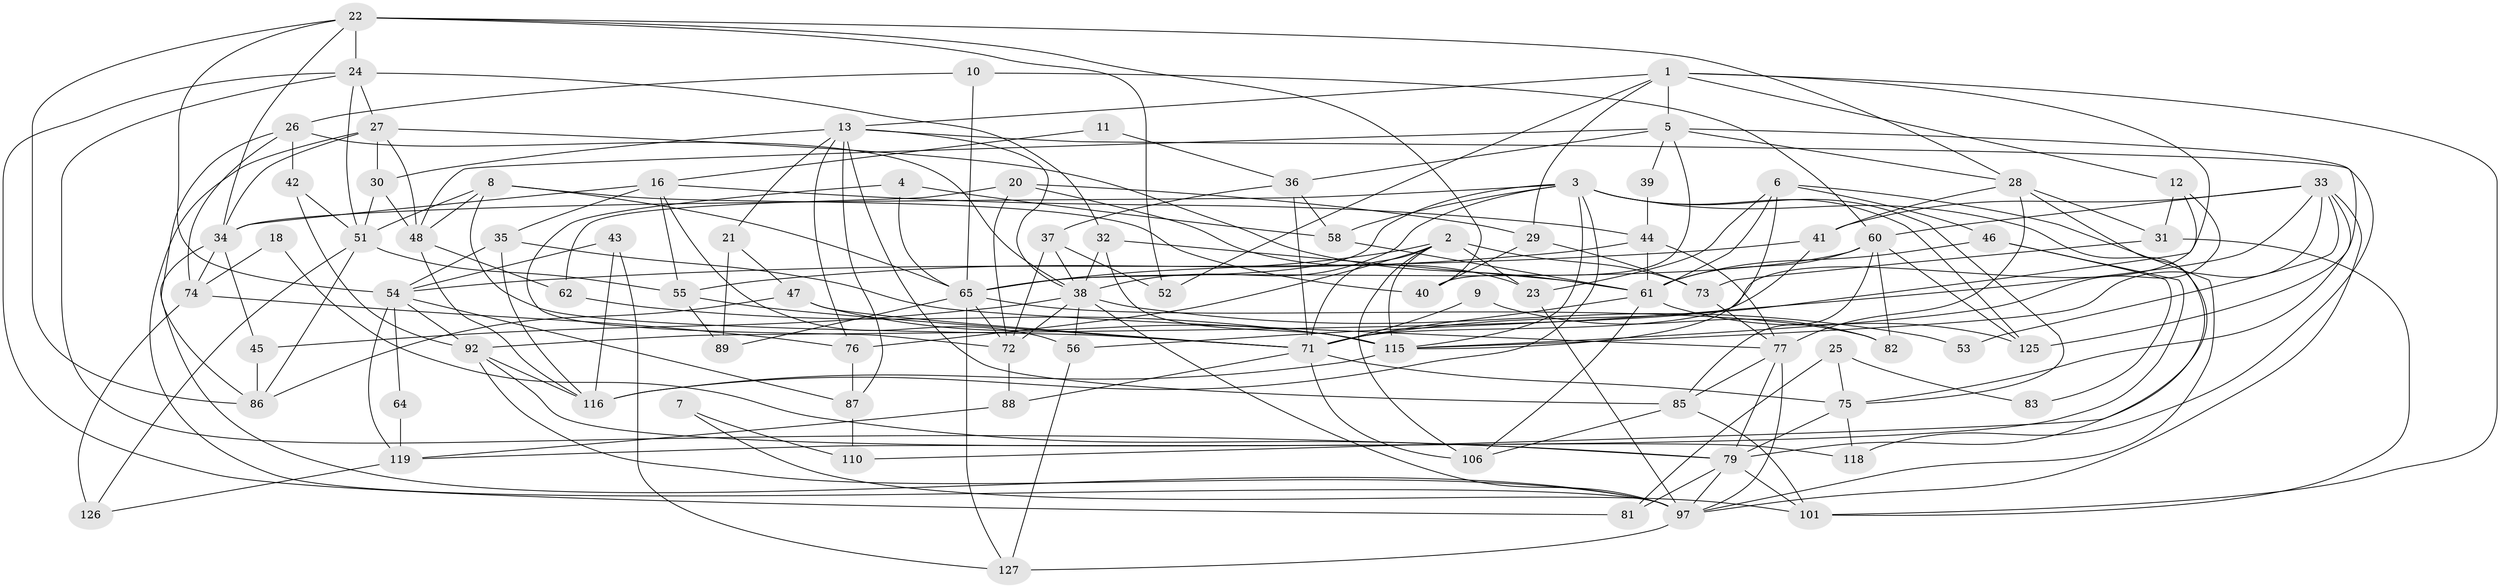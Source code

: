 // Generated by graph-tools (version 1.1) at 2025/52/02/27/25 19:52:07]
// undirected, 84 vertices, 207 edges
graph export_dot {
graph [start="1"]
  node [color=gray90,style=filled];
  1 [super="+14"];
  2 [super="+100"];
  3 [super="+66"];
  4;
  5 [super="+80"];
  6 [super="+15"];
  7;
  8 [super="+19"];
  9;
  10 [super="+17"];
  11;
  12;
  13 [super="+102"];
  16 [super="+120"];
  18;
  20 [super="+67"];
  21;
  22 [super="+107"];
  23 [super="+128"];
  24 [super="+69"];
  25;
  26;
  27 [super="+68"];
  28 [super="+93"];
  29;
  30;
  31 [super="+50"];
  32 [super="+99"];
  33 [super="+49"];
  34 [super="+63"];
  35 [super="+59"];
  36;
  37;
  38 [super="+70"];
  39;
  40 [super="+57"];
  41 [super="+103"];
  42;
  43;
  44;
  45;
  46 [super="+112"];
  47;
  48 [super="+123"];
  51 [super="+109"];
  52;
  53;
  54;
  55 [super="+111"];
  56 [super="+95"];
  58;
  60 [super="+122"];
  61 [super="+84"];
  62;
  64;
  65 [super="+90"];
  71 [super="+104"];
  72 [super="+78"];
  73 [super="+108"];
  74;
  75 [super="+96"];
  76 [super="+91"];
  77 [super="+105"];
  79 [super="+114"];
  81;
  82;
  83;
  85 [super="+113"];
  86 [super="+94"];
  87;
  88;
  89;
  92 [super="+98"];
  97 [super="+129"];
  101;
  106;
  110;
  115 [super="+117"];
  116 [super="+121"];
  118;
  119 [super="+124"];
  125;
  126;
  127;
  1 -- 12;
  1 -- 29;
  1 -- 52;
  1 -- 101;
  1 -- 5;
  1 -- 92;
  1 -- 13;
  2 -- 115;
  2 -- 73;
  2 -- 76;
  2 -- 71;
  2 -- 65;
  2 -- 106;
  2 -- 23;
  3 -- 58;
  3 -- 125;
  3 -- 116;
  3 -- 34;
  3 -- 115;
  3 -- 38;
  3 -- 79;
  3 -- 65;
  3 -- 75;
  4 -- 58;
  4 -- 65;
  4 -- 72;
  5 -- 36;
  5 -- 39;
  5 -- 125;
  5 -- 28;
  5 -- 48;
  5 -- 40;
  6 -- 23;
  6 -- 97;
  6 -- 115;
  6 -- 46;
  6 -- 61;
  7 -- 101;
  7 -- 110;
  8 -- 48;
  8 -- 51;
  8 -- 71;
  8 -- 65;
  8 -- 40;
  9 -- 82;
  9 -- 71;
  10 -- 65;
  10 -- 26;
  10 -- 60;
  11 -- 36;
  11 -- 16;
  12 -- 115;
  12 -- 71;
  12 -- 31;
  13 -- 30;
  13 -- 21;
  13 -- 85;
  13 -- 38;
  13 -- 87;
  13 -- 118;
  13 -- 76;
  16 -- 34;
  16 -- 55 [weight=2];
  16 -- 56;
  16 -- 44;
  16 -- 35;
  18 -- 79;
  18 -- 74;
  20 -- 62;
  20 -- 23 [weight=2];
  20 -- 29;
  20 -- 72 [weight=2];
  21 -- 89;
  21 -- 47;
  22 -- 52;
  22 -- 54;
  22 -- 86;
  22 -- 24;
  22 -- 34;
  22 -- 28;
  22 -- 40;
  23 -- 97;
  24 -- 32;
  24 -- 81;
  24 -- 79;
  24 -- 51;
  24 -- 27 [weight=2];
  25 -- 81;
  25 -- 83;
  25 -- 75;
  26 -- 42;
  26 -- 74;
  26 -- 38;
  26 -- 86;
  27 -- 97;
  27 -- 48;
  27 -- 61;
  27 -- 34;
  27 -- 30;
  28 -- 31;
  28 -- 110;
  28 -- 41;
  28 -- 77;
  29 -- 40;
  29 -- 73;
  30 -- 48;
  30 -- 51 [weight=2];
  31 -- 73;
  31 -- 101;
  32 -- 61;
  32 -- 115;
  32 -- 38;
  33 -- 60;
  33 -- 115;
  33 -- 41;
  33 -- 97;
  33 -- 53;
  33 -- 56;
  33 -- 75;
  34 -- 74;
  34 -- 97;
  34 -- 45;
  35 -- 77;
  35 -- 54;
  35 -- 116;
  36 -- 37;
  36 -- 58;
  36 -- 71;
  37 -- 38;
  37 -- 72;
  37 -- 52;
  38 -- 53;
  38 -- 45;
  38 -- 97;
  38 -- 72;
  38 -- 56;
  39 -- 44;
  41 -- 54;
  41 -- 71;
  42 -- 92;
  42 -- 51;
  43 -- 54;
  43 -- 127;
  43 -- 116;
  44 -- 61;
  44 -- 77;
  44 -- 55;
  45 -- 86;
  46 -- 119;
  46 -- 83;
  46 -- 61;
  47 -- 86;
  47 -- 71;
  47 -- 115;
  48 -- 116;
  48 -- 62;
  51 -- 126;
  51 -- 55;
  51 -- 86;
  54 -- 64;
  54 -- 87;
  54 -- 119;
  54 -- 92;
  55 -- 71;
  55 -- 89;
  56 -- 127;
  58 -- 61;
  60 -- 85;
  60 -- 125;
  60 -- 65;
  60 -- 82;
  60 -- 61;
  61 -- 125;
  61 -- 71;
  61 -- 106;
  62 -- 115;
  64 -- 119;
  65 -- 72;
  65 -- 82;
  65 -- 89;
  65 -- 127;
  71 -- 75;
  71 -- 106;
  71 -- 88;
  72 -- 88;
  73 -- 77;
  74 -- 126;
  74 -- 76;
  75 -- 79;
  75 -- 118;
  76 -- 87;
  77 -- 79;
  77 -- 85;
  77 -- 97;
  79 -- 81;
  79 -- 101;
  79 -- 97 [weight=2];
  85 -- 106;
  85 -- 101;
  87 -- 110;
  88 -- 119;
  92 -- 116;
  92 -- 118;
  92 -- 97;
  97 -- 127;
  115 -- 116;
  119 -- 126;
}
